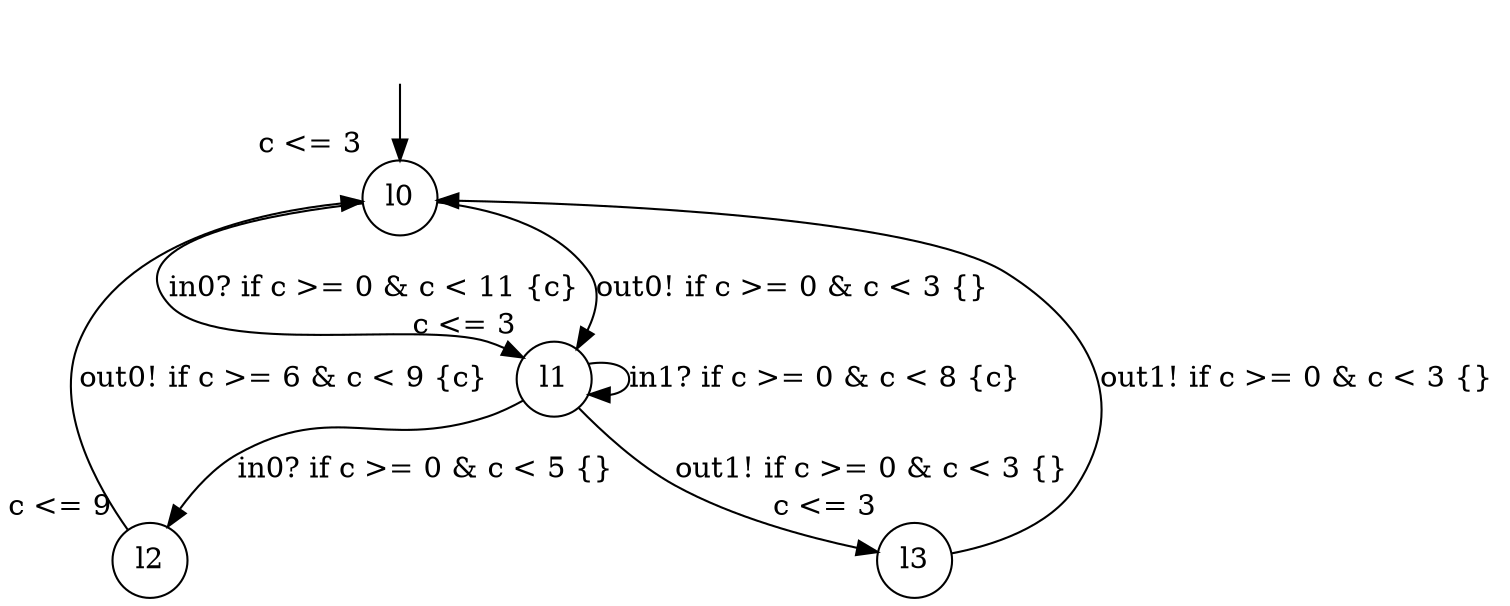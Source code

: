 digraph g {
__start0 [label="" shape="none"];
l0 [shape="circle" margin=0 label="l0", xlabel="c <= 3"];
l1 [shape="circle" margin=0 label="l1", xlabel="c <= 3"];
l2 [shape="circle" margin=0 label="l2", xlabel="c <= 9"];
l3 [shape="circle" margin=0 label="l3", xlabel="c <= 3"];
l0 -> l1 [label="in0? if c >= 0 & c < 11 {c} "];
l0 -> l1 [label="out0! if c >= 0 & c < 3 {} "];
l1 -> l1 [label="in1? if c >= 0 & c < 8 {c} "];
l1 -> l2 [label="in0? if c >= 0 & c < 5 {} "];
l1 -> l3 [label="out1! if c >= 0 & c < 3 {} "];
l2 -> l0 [label="out0! if c >= 6 & c < 9 {c} "];
l3 -> l0 [label="out1! if c >= 0 & c < 3 {} "];
__start0 -> l0;
}
